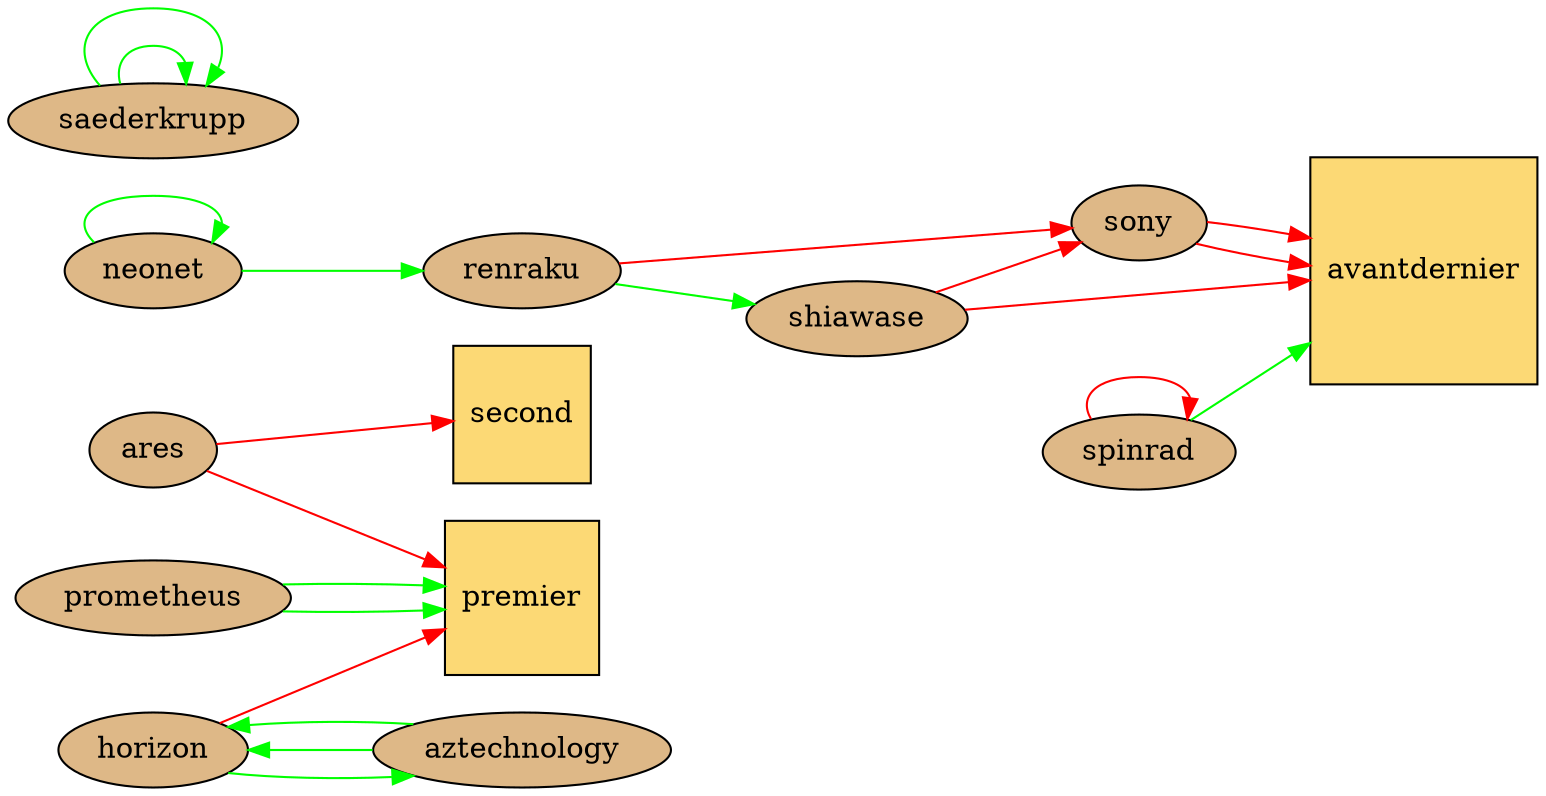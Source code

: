 # dot -T svg datas/graphviz/last.dot > website/static/graphviz/last.svg
digraph g{
  graph [
      rankdir = "LR"
      bgcolor=transparent
  ];

ares [shape=ellipse,fillcolor="burlywood",style="filled"];
aztechnology [shape=ellipse,fillcolor="burlywood",style="filled"];
horizon [shape=ellipse,fillcolor="burlywood",style="filled"];
neonet [shape=ellipse,fillcolor="burlywood",style="filled"];
prometheus [shape=ellipse,fillcolor="burlywood",style="filled"];
renraku [shape=ellipse,fillcolor="burlywood",style="filled"];
saederkrupp [shape=ellipse,fillcolor="burlywood",style="filled"];
shiawase [shape=ellipse,fillcolor="burlywood",style="filled"];
sony [shape=ellipse,fillcolor="burlywood",style="filled"];
spinrad [shape=ellipse,fillcolor="burlywood",style="filled"];
premier [shape=square,fillcolor="#FCD975",style="filled"];
second [shape=square,fillcolor="#FCD975",style="filled"];
avantdernier [shape=square,fillcolor="#FCD975",style="filled"];

ares -> premier [color="red"];
ares -> second [color="red"];

aztechnology -> horizon [color="green"];
aztechnology -> horizon [color="green"];

horizon-> aztechnology [color="green"];
horizon-> premier [color="red"];

neonet -> neonet [color="green"];
neonet -> renraku [color="green"];

prometheus -> premier [color="green"];
prometheus -> premier [color="green"];

renraku -> sony [color="red"];
renraku -> shiawase [color="green"];

saederkrupp -> saederkrupp [color="green"];
saederkrupp -> saederkrupp [color="green"];

shiawase -> avantdernier [color="red"];
shiawase -> sony [color="red"];

sony -> avantdernier [color="red"];
sony -> avantdernier [color="red"];

spinrad -> spinrad [color="red"];
spinrad -> avantdernier [color="green"];
}
